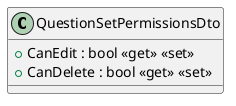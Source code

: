 @startuml
class QuestionSetPermissionsDto {
    + CanEdit : bool <<get>> <<set>>
    + CanDelete : bool <<get>> <<set>>
}
@enduml
